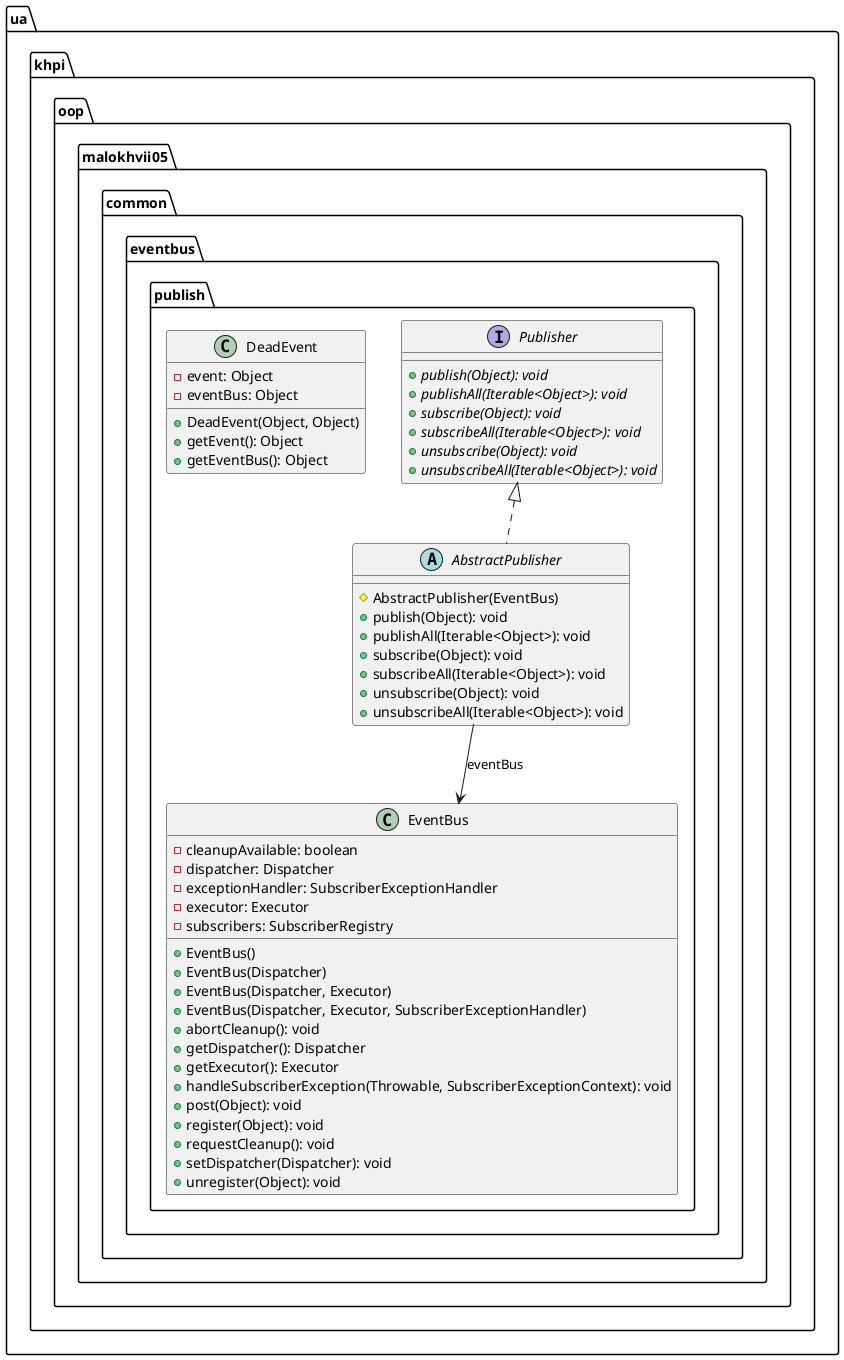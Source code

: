 @startuml

    namespace ua.khpi.oop.malokhvii05.common.eventbus.publish {

        abstract class AbstractPublisher {
            #AbstractPublisher(EventBus)
            +publish(Object): void
            +publishAll(Iterable<Object>): void
            +subscribe(Object): void
            +subscribeAll(Iterable<Object>): void
            +unsubscribe(Object): void
            +unsubscribeAll(Iterable<Object>): void
        }

        class EventBus {
            -cleanupAvailable: boolean
            -dispatcher: Dispatcher
            -exceptionHandler: SubscriberExceptionHandler
            -executor: Executor
            -subscribers: SubscriberRegistry
            +EventBus()
            +EventBus(Dispatcher)
            +EventBus(Dispatcher, Executor)
            +EventBus(Dispatcher, Executor, SubscriberExceptionHandler)
            +abortCleanup(): void
            +getDispatcher(): Dispatcher
            +getExecutor(): Executor
            +handleSubscriberException(Throwable, SubscriberExceptionContext): void
            +post(Object): void
            +register(Object): void
            +requestCleanup(): void
            +setDispatcher(Dispatcher): void
            +unregister(Object): void
        }

        interface Publisher {
            {abstract} +publish(Object): void
            {abstract} +publishAll(Iterable<Object>): void
            {abstract} +subscribe(Object): void
            {abstract} +subscribeAll(Iterable<Object>): void
            {abstract} +unsubscribe(Object): void
            {abstract} +unsubscribeAll(Iterable<Object>): void
        }

        class DeadEvent {
            -event: Object
            -eventBus: Object
            +DeadEvent(Object, Object)
            +getEvent(): Object
            +getEventBus(): Object
        }

        Publisher <|.. AbstractPublisher

        AbstractPublisher --> EventBus: eventBus

    }

@enduml
